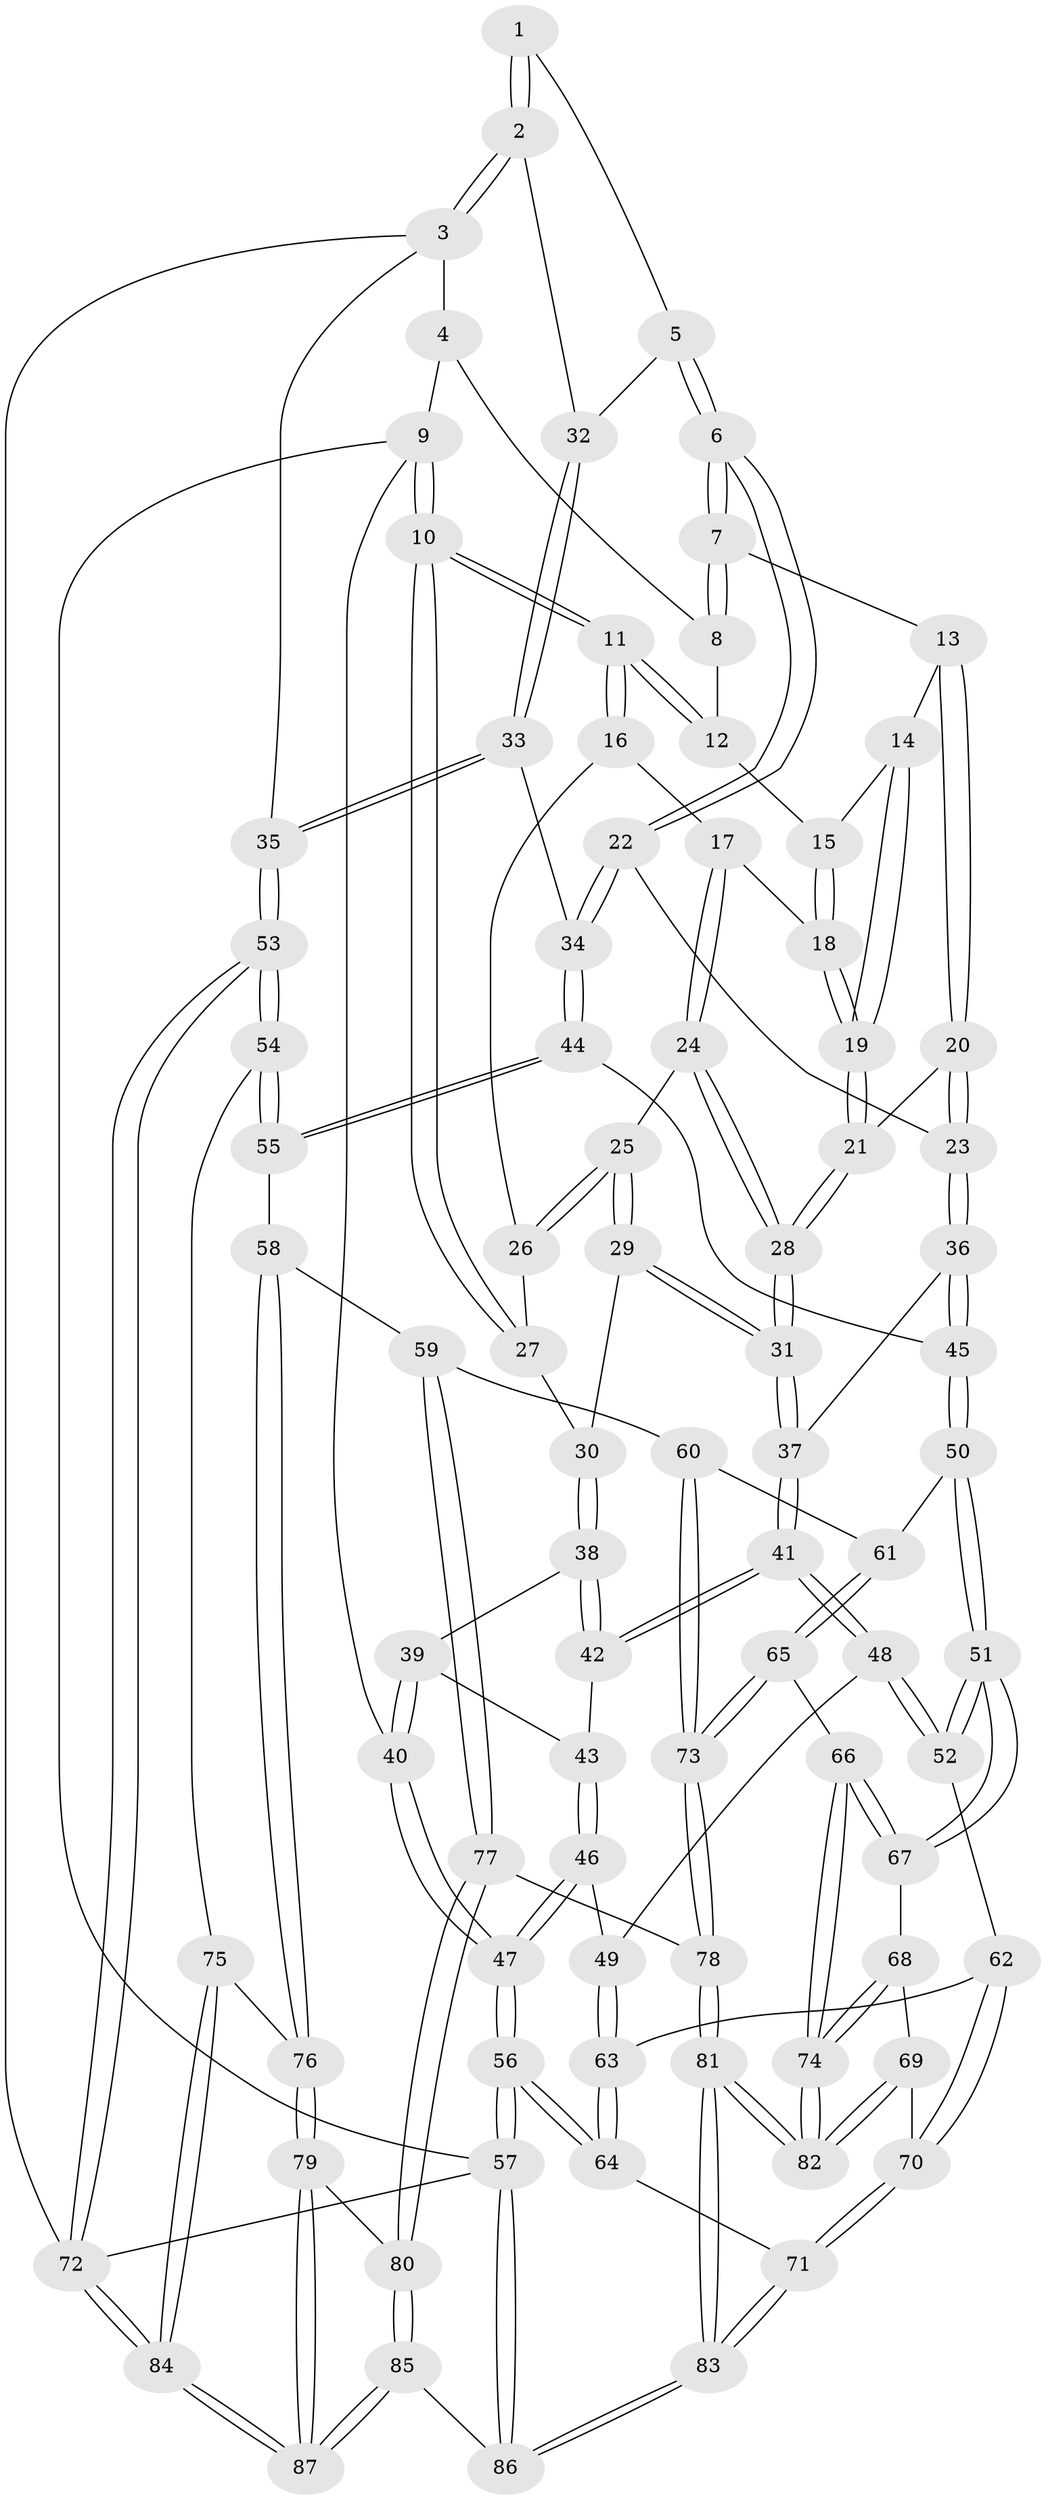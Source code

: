 // Generated by graph-tools (version 1.1) at 2025/38/03/09/25 02:38:25]
// undirected, 87 vertices, 214 edges
graph export_dot {
graph [start="1"]
  node [color=gray90,style=filled];
  1 [pos="+0.8141180101549245+0"];
  2 [pos="+1+0.13009008595821117"];
  3 [pos="+1+0.1221395065194141"];
  4 [pos="+0.8084939179776189+0"];
  5 [pos="+0.789209344911847+0.16972706113618188"];
  6 [pos="+0.7526537277370691+0.1870935582591813"];
  7 [pos="+0.6435943669083691+0.11152679702999767"];
  8 [pos="+0.477141265741195+0"];
  9 [pos="+0+0"];
  10 [pos="+0+0"];
  11 [pos="+0+0"];
  12 [pos="+0.4651101891142976+0"];
  13 [pos="+0.5706889584937822+0.13859601670730365"];
  14 [pos="+0.5376765457271866+0.1259235897544697"];
  15 [pos="+0.4257359441926072+0"];
  16 [pos="+0.2675148998230603+0.10498708581470244"];
  17 [pos="+0.34236178520141824+0.12971606212030606"];
  18 [pos="+0.3801432468561122+0.12699430733951939"];
  19 [pos="+0.40428626608191365+0.17951491698563724"];
  20 [pos="+0.4613248940910253+0.2608554429240676"];
  21 [pos="+0.42811272813154017+0.24733130740984294"];
  22 [pos="+0.6856359376951562+0.30374995664723875"];
  23 [pos="+0.5531310582360887+0.3281624496793588"];
  24 [pos="+0.20928833243594694+0.2377742004380408"];
  25 [pos="+0.2042601410488428+0.2381910088176078"];
  26 [pos="+0.16966071553203976+0.17592944363412452"];
  27 [pos="+0+0"];
  28 [pos="+0.3542471932297329+0.3087085322659717"];
  29 [pos="+0.20317820983842869+0.23985964178088814"];
  30 [pos="+0.10272033410083323+0.33036334897229674"];
  31 [pos="+0.2819937085631389+0.46948422715170807"];
  32 [pos="+0.8039197489679354+0.1737162918918691"];
  33 [pos="+1+0.47943754188003856"];
  34 [pos="+0.7517763951929177+0.4399839667795279"];
  35 [pos="+1+0.5205032108275501"];
  36 [pos="+0.5079409284889782+0.46042276211137756"];
  37 [pos="+0.2750993326243973+0.4925241264908896"];
  38 [pos="+0.10118292508726584+0.3407162249069531"];
  39 [pos="+0.028320785136494914+0.3773780911516726"];
  40 [pos="+0+0.45661619628530226"];
  41 [pos="+0.2748487367636737+0.4927819773294714"];
  42 [pos="+0.19249704766141698+0.4331102048797389"];
  43 [pos="+0.07625887032204692+0.46900629227258167"];
  44 [pos="+0.6634755846165443+0.6047147372422864"];
  45 [pos="+0.5842785333973615+0.5922173110553884"];
  46 [pos="+0+0.6121980529893137"];
  47 [pos="+0+0.6088841590080089"];
  48 [pos="+0.2703445907760049+0.5152915966492368"];
  49 [pos="+0.023026179561201204+0.6166032053153465"];
  50 [pos="+0.4717494113350537+0.6721349156697217"];
  51 [pos="+0.35057661183012895+0.6771815586003698"];
  52 [pos="+0.3243149629297084+0.6540950301398742"];
  53 [pos="+1+0.6500969345606135"];
  54 [pos="+0.9257300723996539+0.7253329325956832"];
  55 [pos="+0.700945643879554+0.6552126582525104"];
  56 [pos="+0+1"];
  57 [pos="+0+1"];
  58 [pos="+0.6543069466510455+0.7729022962628624"];
  59 [pos="+0.6535413844706057+0.7735002410866743"];
  60 [pos="+0.5852083224849133+0.7818471516981871"];
  61 [pos="+0.5048537222593232+0.7405155462562752"];
  62 [pos="+0.19601588415942497+0.7300762671818519"];
  63 [pos="+0.12502590705503805+0.7323023817534073"];
  64 [pos="+0.07719031371781923+0.898849486311055"];
  65 [pos="+0.49448330040689276+0.8370915300734051"];
  66 [pos="+0.4167751591135106+0.8148605014135656"];
  67 [pos="+0.3502988213193624+0.6935288987223092"];
  68 [pos="+0.3208143718778799+0.7770019509395922"];
  69 [pos="+0.2352845618119143+0.8563449429660754"];
  70 [pos="+0.21459926000922577+0.8530556611330737"];
  71 [pos="+0.09946033275138551+0.8983691281608318"];
  72 [pos="+1+1"];
  73 [pos="+0.5199277379257465+0.8851420472268383"];
  74 [pos="+0.3716303238806253+0.962405620487301"];
  75 [pos="+0.8736331621247988+0.8169222182523755"];
  76 [pos="+0.7910951522590766+0.9240426153263763"];
  77 [pos="+0.6073162177739558+0.9100590534497409"];
  78 [pos="+0.5216615881903501+0.8953056855299322"];
  79 [pos="+0.7753209705402522+0.9712919118449778"];
  80 [pos="+0.6165968602078649+0.9186695108037582"];
  81 [pos="+0.37549829998966716+1"];
  82 [pos="+0.37201330173730407+1"];
  83 [pos="+0.37132515945856986+1"];
  84 [pos="+1+1"];
  85 [pos="+0.5092417918505876+1"];
  86 [pos="+0.37759434657841856+1"];
  87 [pos="+0.8485325972880925+1"];
  1 -- 2;
  1 -- 2;
  1 -- 5;
  2 -- 3;
  2 -- 3;
  2 -- 32;
  3 -- 4;
  3 -- 35;
  3 -- 72;
  4 -- 8;
  4 -- 9;
  5 -- 6;
  5 -- 6;
  5 -- 32;
  6 -- 7;
  6 -- 7;
  6 -- 22;
  6 -- 22;
  7 -- 8;
  7 -- 8;
  7 -- 13;
  8 -- 12;
  9 -- 10;
  9 -- 10;
  9 -- 40;
  9 -- 57;
  10 -- 11;
  10 -- 11;
  10 -- 27;
  10 -- 27;
  11 -- 12;
  11 -- 12;
  11 -- 16;
  11 -- 16;
  12 -- 15;
  13 -- 14;
  13 -- 20;
  13 -- 20;
  14 -- 15;
  14 -- 19;
  14 -- 19;
  15 -- 18;
  15 -- 18;
  16 -- 17;
  16 -- 26;
  17 -- 18;
  17 -- 24;
  17 -- 24;
  18 -- 19;
  18 -- 19;
  19 -- 21;
  19 -- 21;
  20 -- 21;
  20 -- 23;
  20 -- 23;
  21 -- 28;
  21 -- 28;
  22 -- 23;
  22 -- 34;
  22 -- 34;
  23 -- 36;
  23 -- 36;
  24 -- 25;
  24 -- 28;
  24 -- 28;
  25 -- 26;
  25 -- 26;
  25 -- 29;
  25 -- 29;
  26 -- 27;
  27 -- 30;
  28 -- 31;
  28 -- 31;
  29 -- 30;
  29 -- 31;
  29 -- 31;
  30 -- 38;
  30 -- 38;
  31 -- 37;
  31 -- 37;
  32 -- 33;
  32 -- 33;
  33 -- 34;
  33 -- 35;
  33 -- 35;
  34 -- 44;
  34 -- 44;
  35 -- 53;
  35 -- 53;
  36 -- 37;
  36 -- 45;
  36 -- 45;
  37 -- 41;
  37 -- 41;
  38 -- 39;
  38 -- 42;
  38 -- 42;
  39 -- 40;
  39 -- 40;
  39 -- 43;
  40 -- 47;
  40 -- 47;
  41 -- 42;
  41 -- 42;
  41 -- 48;
  41 -- 48;
  42 -- 43;
  43 -- 46;
  43 -- 46;
  44 -- 45;
  44 -- 55;
  44 -- 55;
  45 -- 50;
  45 -- 50;
  46 -- 47;
  46 -- 47;
  46 -- 49;
  47 -- 56;
  47 -- 56;
  48 -- 49;
  48 -- 52;
  48 -- 52;
  49 -- 63;
  49 -- 63;
  50 -- 51;
  50 -- 51;
  50 -- 61;
  51 -- 52;
  51 -- 52;
  51 -- 67;
  51 -- 67;
  52 -- 62;
  53 -- 54;
  53 -- 54;
  53 -- 72;
  53 -- 72;
  54 -- 55;
  54 -- 55;
  54 -- 75;
  55 -- 58;
  56 -- 57;
  56 -- 57;
  56 -- 64;
  56 -- 64;
  57 -- 86;
  57 -- 86;
  57 -- 72;
  58 -- 59;
  58 -- 76;
  58 -- 76;
  59 -- 60;
  59 -- 77;
  59 -- 77;
  60 -- 61;
  60 -- 73;
  60 -- 73;
  61 -- 65;
  61 -- 65;
  62 -- 63;
  62 -- 70;
  62 -- 70;
  63 -- 64;
  63 -- 64;
  64 -- 71;
  65 -- 66;
  65 -- 73;
  65 -- 73;
  66 -- 67;
  66 -- 67;
  66 -- 74;
  66 -- 74;
  67 -- 68;
  68 -- 69;
  68 -- 74;
  68 -- 74;
  69 -- 70;
  69 -- 82;
  69 -- 82;
  70 -- 71;
  70 -- 71;
  71 -- 83;
  71 -- 83;
  72 -- 84;
  72 -- 84;
  73 -- 78;
  73 -- 78;
  74 -- 82;
  74 -- 82;
  75 -- 76;
  75 -- 84;
  75 -- 84;
  76 -- 79;
  76 -- 79;
  77 -- 78;
  77 -- 80;
  77 -- 80;
  78 -- 81;
  78 -- 81;
  79 -- 80;
  79 -- 87;
  79 -- 87;
  80 -- 85;
  80 -- 85;
  81 -- 82;
  81 -- 82;
  81 -- 83;
  81 -- 83;
  83 -- 86;
  83 -- 86;
  84 -- 87;
  84 -- 87;
  85 -- 86;
  85 -- 87;
  85 -- 87;
}
